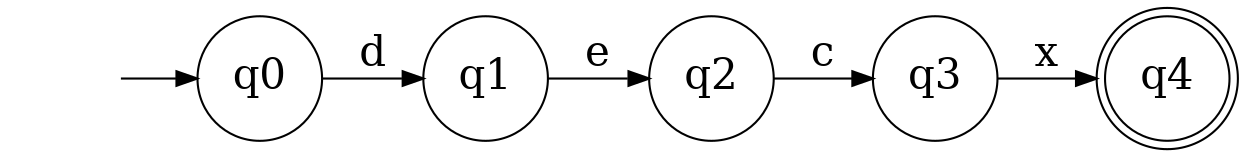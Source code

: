 digraph "automatas/Tipo_de_dato/cosodecx" {
	graph [rankdir=LR]
	node [fontsize=20]
	edge [fontsize="20pt"]
	"" [label="" shape=plaintext]
	q4 [label=q4 shape=doublecircle]
	q3 [label=q3 shape=circle]
	q2 [label=q2 shape=circle]
	q0 [label=q0 shape=circle]
	q1 [label=q1 shape=circle]
	"" -> q0 [label=""]
	q0 -> q1 [label=d]
	q1 -> q2 [label=e]
	q2 -> q3 [label=c]
	q3 -> q4 [label=x]
}
